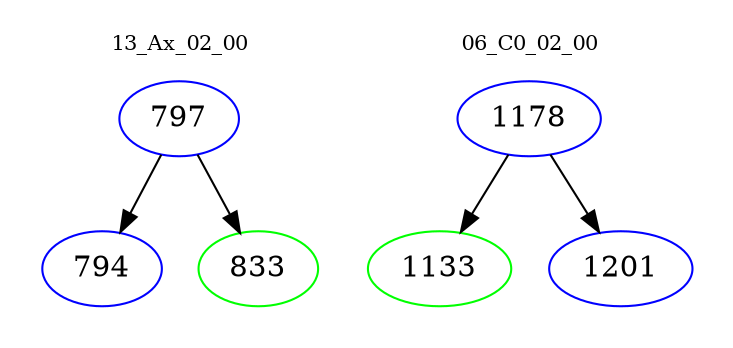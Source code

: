 digraph{
subgraph cluster_0 {
color = white
label = "13_Ax_02_00";
fontsize=10;
T0_797 [label="797", color="blue"]
T0_797 -> T0_794 [color="black"]
T0_794 [label="794", color="blue"]
T0_797 -> T0_833 [color="black"]
T0_833 [label="833", color="green"]
}
subgraph cluster_1 {
color = white
label = "06_C0_02_00";
fontsize=10;
T1_1178 [label="1178", color="blue"]
T1_1178 -> T1_1133 [color="black"]
T1_1133 [label="1133", color="green"]
T1_1178 -> T1_1201 [color="black"]
T1_1201 [label="1201", color="blue"]
}
}
